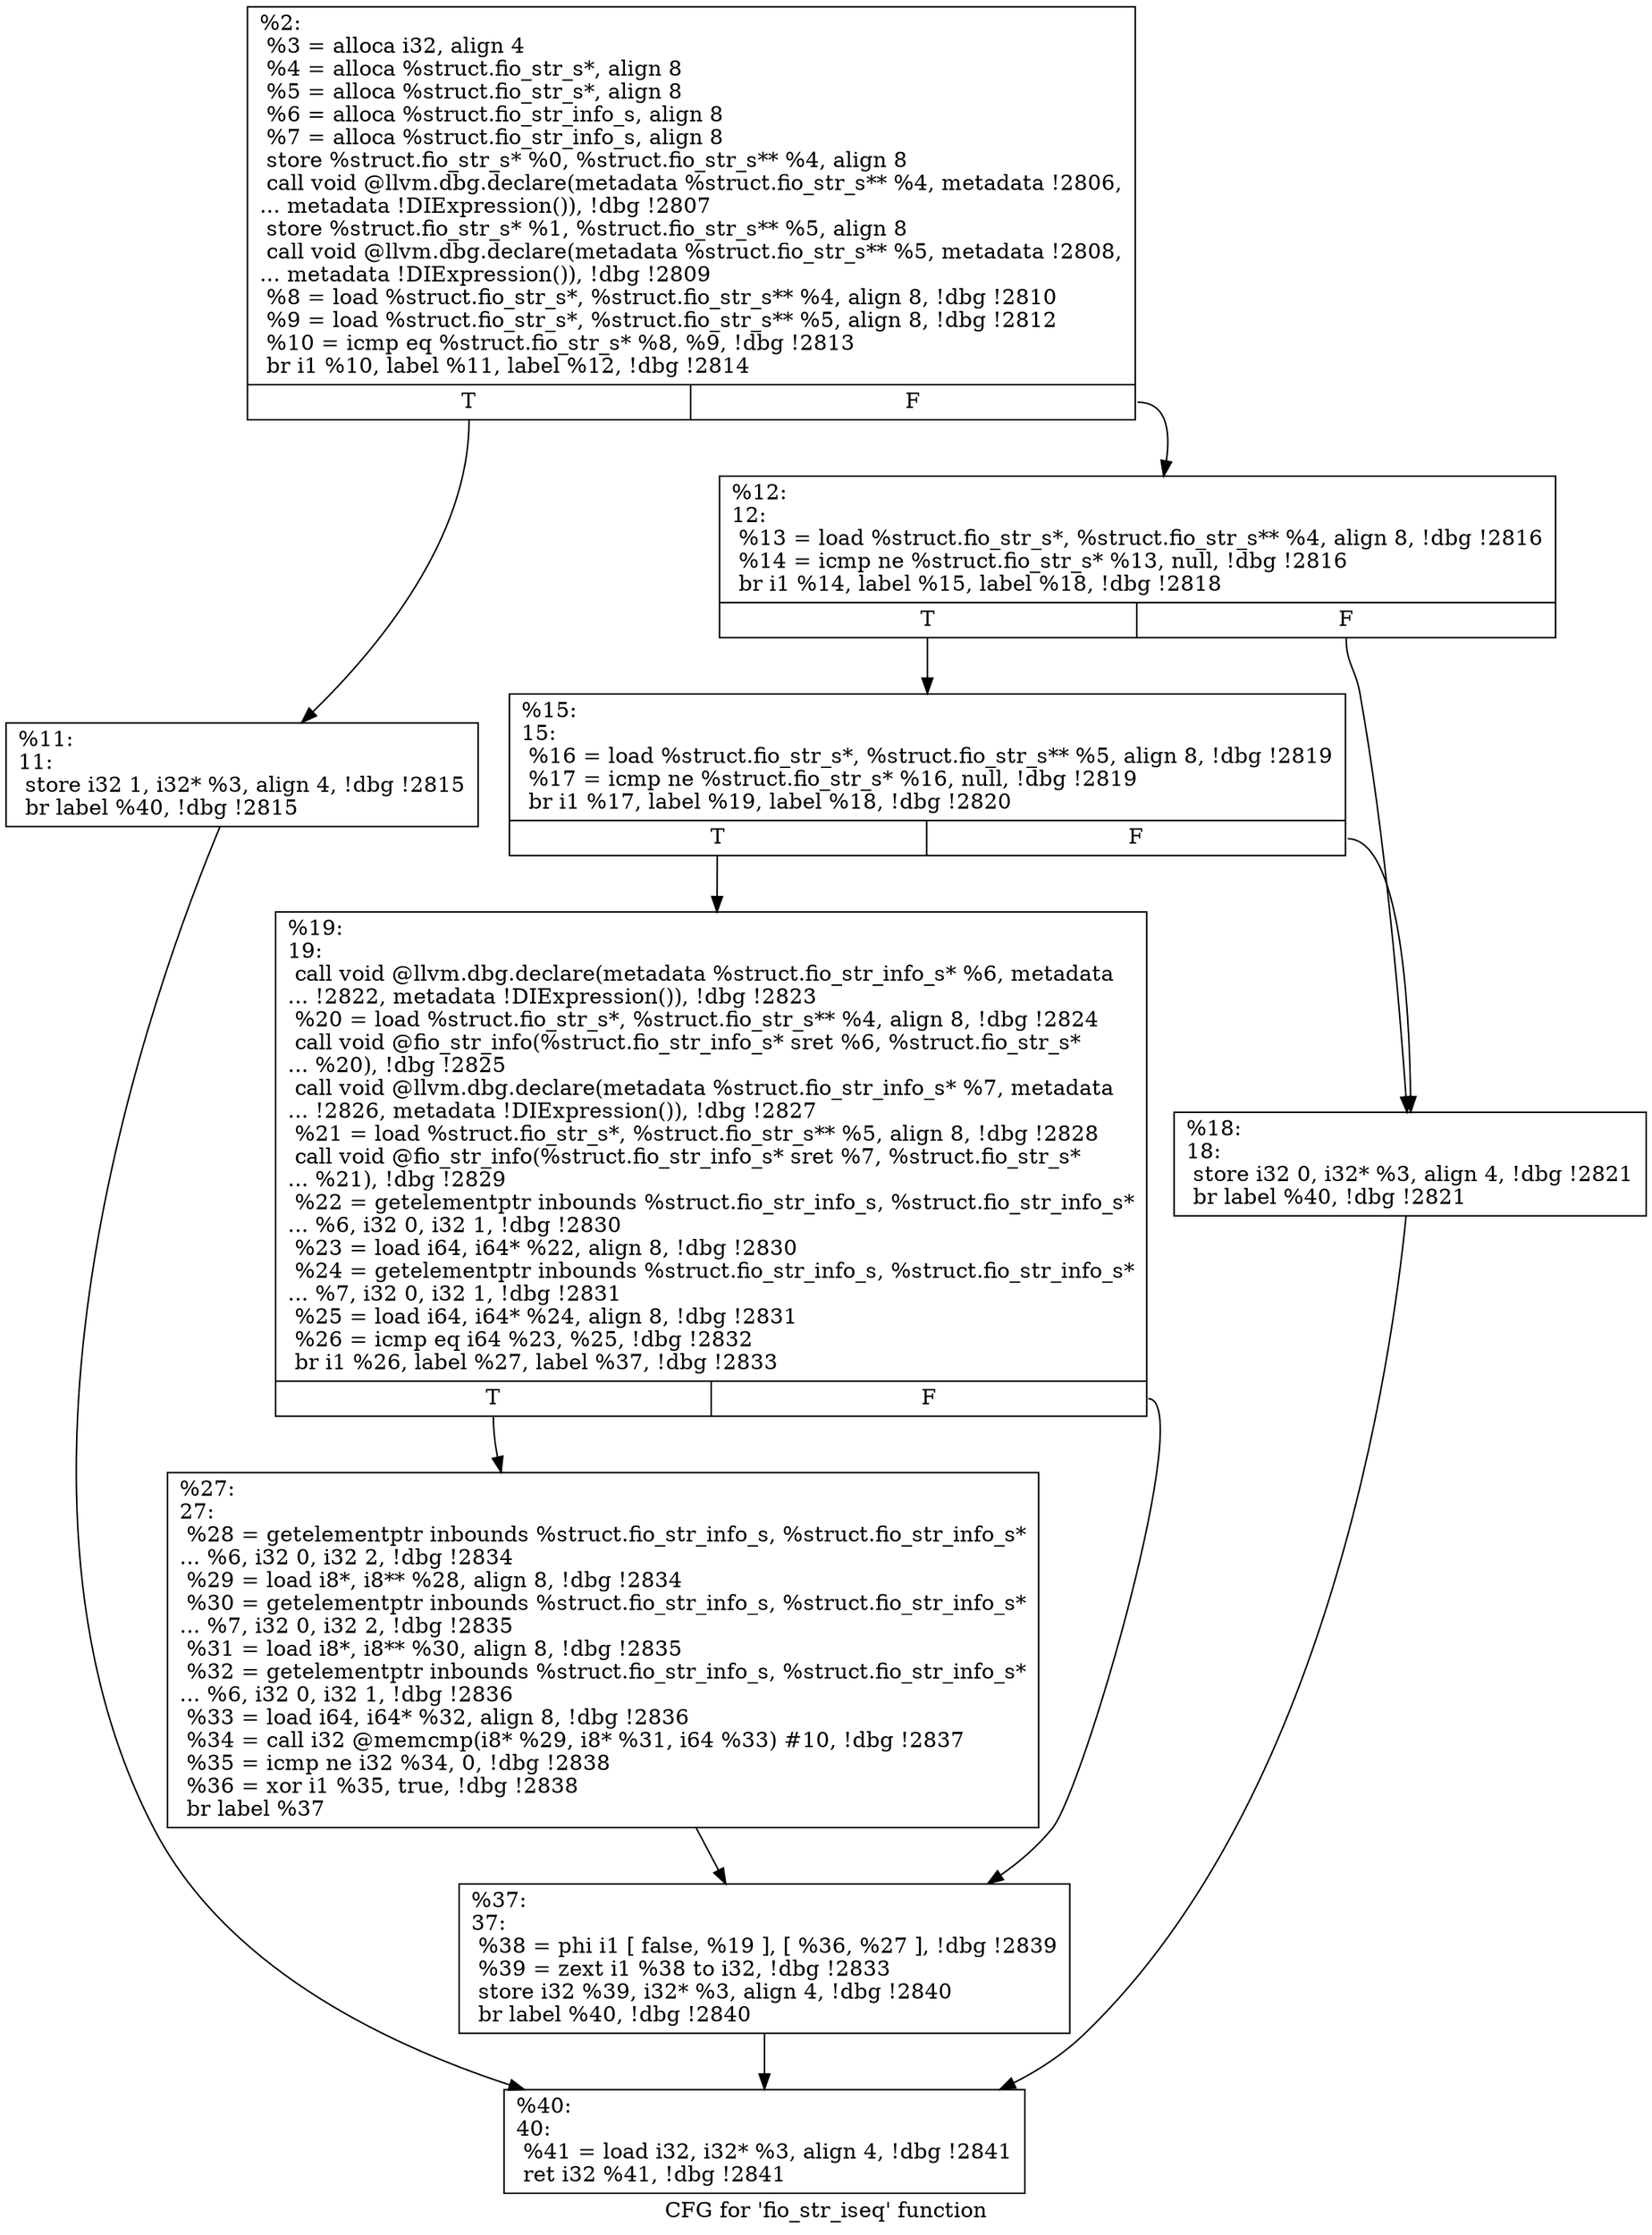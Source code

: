 digraph "CFG for 'fio_str_iseq' function" {
	label="CFG for 'fio_str_iseq' function";

	Node0x556851640be0 [shape=record,label="{%2:\l  %3 = alloca i32, align 4\l  %4 = alloca %struct.fio_str_s*, align 8\l  %5 = alloca %struct.fio_str_s*, align 8\l  %6 = alloca %struct.fio_str_info_s, align 8\l  %7 = alloca %struct.fio_str_info_s, align 8\l  store %struct.fio_str_s* %0, %struct.fio_str_s** %4, align 8\l  call void @llvm.dbg.declare(metadata %struct.fio_str_s** %4, metadata !2806,\l... metadata !DIExpression()), !dbg !2807\l  store %struct.fio_str_s* %1, %struct.fio_str_s** %5, align 8\l  call void @llvm.dbg.declare(metadata %struct.fio_str_s** %5, metadata !2808,\l... metadata !DIExpression()), !dbg !2809\l  %8 = load %struct.fio_str_s*, %struct.fio_str_s** %4, align 8, !dbg !2810\l  %9 = load %struct.fio_str_s*, %struct.fio_str_s** %5, align 8, !dbg !2812\l  %10 = icmp eq %struct.fio_str_s* %8, %9, !dbg !2813\l  br i1 %10, label %11, label %12, !dbg !2814\l|{<s0>T|<s1>F}}"];
	Node0x556851640be0:s0 -> Node0x556851640c30;
	Node0x556851640be0:s1 -> Node0x556851640c80;
	Node0x556851640c30 [shape=record,label="{%11:\l11:                                               \l  store i32 1, i32* %3, align 4, !dbg !2815\l  br label %40, !dbg !2815\l}"];
	Node0x556851640c30 -> Node0x556851640e60;
	Node0x556851640c80 [shape=record,label="{%12:\l12:                                               \l  %13 = load %struct.fio_str_s*, %struct.fio_str_s** %4, align 8, !dbg !2816\l  %14 = icmp ne %struct.fio_str_s* %13, null, !dbg !2816\l  br i1 %14, label %15, label %18, !dbg !2818\l|{<s0>T|<s1>F}}"];
	Node0x556851640c80:s0 -> Node0x556851640cd0;
	Node0x556851640c80:s1 -> Node0x556851640d20;
	Node0x556851640cd0 [shape=record,label="{%15:\l15:                                               \l  %16 = load %struct.fio_str_s*, %struct.fio_str_s** %5, align 8, !dbg !2819\l  %17 = icmp ne %struct.fio_str_s* %16, null, !dbg !2819\l  br i1 %17, label %19, label %18, !dbg !2820\l|{<s0>T|<s1>F}}"];
	Node0x556851640cd0:s0 -> Node0x556851640d70;
	Node0x556851640cd0:s1 -> Node0x556851640d20;
	Node0x556851640d20 [shape=record,label="{%18:\l18:                                               \l  store i32 0, i32* %3, align 4, !dbg !2821\l  br label %40, !dbg !2821\l}"];
	Node0x556851640d20 -> Node0x556851640e60;
	Node0x556851640d70 [shape=record,label="{%19:\l19:                                               \l  call void @llvm.dbg.declare(metadata %struct.fio_str_info_s* %6, metadata\l... !2822, metadata !DIExpression()), !dbg !2823\l  %20 = load %struct.fio_str_s*, %struct.fio_str_s** %4, align 8, !dbg !2824\l  call void @fio_str_info(%struct.fio_str_info_s* sret %6, %struct.fio_str_s*\l... %20), !dbg !2825\l  call void @llvm.dbg.declare(metadata %struct.fio_str_info_s* %7, metadata\l... !2826, metadata !DIExpression()), !dbg !2827\l  %21 = load %struct.fio_str_s*, %struct.fio_str_s** %5, align 8, !dbg !2828\l  call void @fio_str_info(%struct.fio_str_info_s* sret %7, %struct.fio_str_s*\l... %21), !dbg !2829\l  %22 = getelementptr inbounds %struct.fio_str_info_s, %struct.fio_str_info_s*\l... %6, i32 0, i32 1, !dbg !2830\l  %23 = load i64, i64* %22, align 8, !dbg !2830\l  %24 = getelementptr inbounds %struct.fio_str_info_s, %struct.fio_str_info_s*\l... %7, i32 0, i32 1, !dbg !2831\l  %25 = load i64, i64* %24, align 8, !dbg !2831\l  %26 = icmp eq i64 %23, %25, !dbg !2832\l  br i1 %26, label %27, label %37, !dbg !2833\l|{<s0>T|<s1>F}}"];
	Node0x556851640d70:s0 -> Node0x556851640dc0;
	Node0x556851640d70:s1 -> Node0x556851640e10;
	Node0x556851640dc0 [shape=record,label="{%27:\l27:                                               \l  %28 = getelementptr inbounds %struct.fio_str_info_s, %struct.fio_str_info_s*\l... %6, i32 0, i32 2, !dbg !2834\l  %29 = load i8*, i8** %28, align 8, !dbg !2834\l  %30 = getelementptr inbounds %struct.fio_str_info_s, %struct.fio_str_info_s*\l... %7, i32 0, i32 2, !dbg !2835\l  %31 = load i8*, i8** %30, align 8, !dbg !2835\l  %32 = getelementptr inbounds %struct.fio_str_info_s, %struct.fio_str_info_s*\l... %6, i32 0, i32 1, !dbg !2836\l  %33 = load i64, i64* %32, align 8, !dbg !2836\l  %34 = call i32 @memcmp(i8* %29, i8* %31, i64 %33) #10, !dbg !2837\l  %35 = icmp ne i32 %34, 0, !dbg !2838\l  %36 = xor i1 %35, true, !dbg !2838\l  br label %37\l}"];
	Node0x556851640dc0 -> Node0x556851640e10;
	Node0x556851640e10 [shape=record,label="{%37:\l37:                                               \l  %38 = phi i1 [ false, %19 ], [ %36, %27 ], !dbg !2839\l  %39 = zext i1 %38 to i32, !dbg !2833\l  store i32 %39, i32* %3, align 4, !dbg !2840\l  br label %40, !dbg !2840\l}"];
	Node0x556851640e10 -> Node0x556851640e60;
	Node0x556851640e60 [shape=record,label="{%40:\l40:                                               \l  %41 = load i32, i32* %3, align 4, !dbg !2841\l  ret i32 %41, !dbg !2841\l}"];
}
